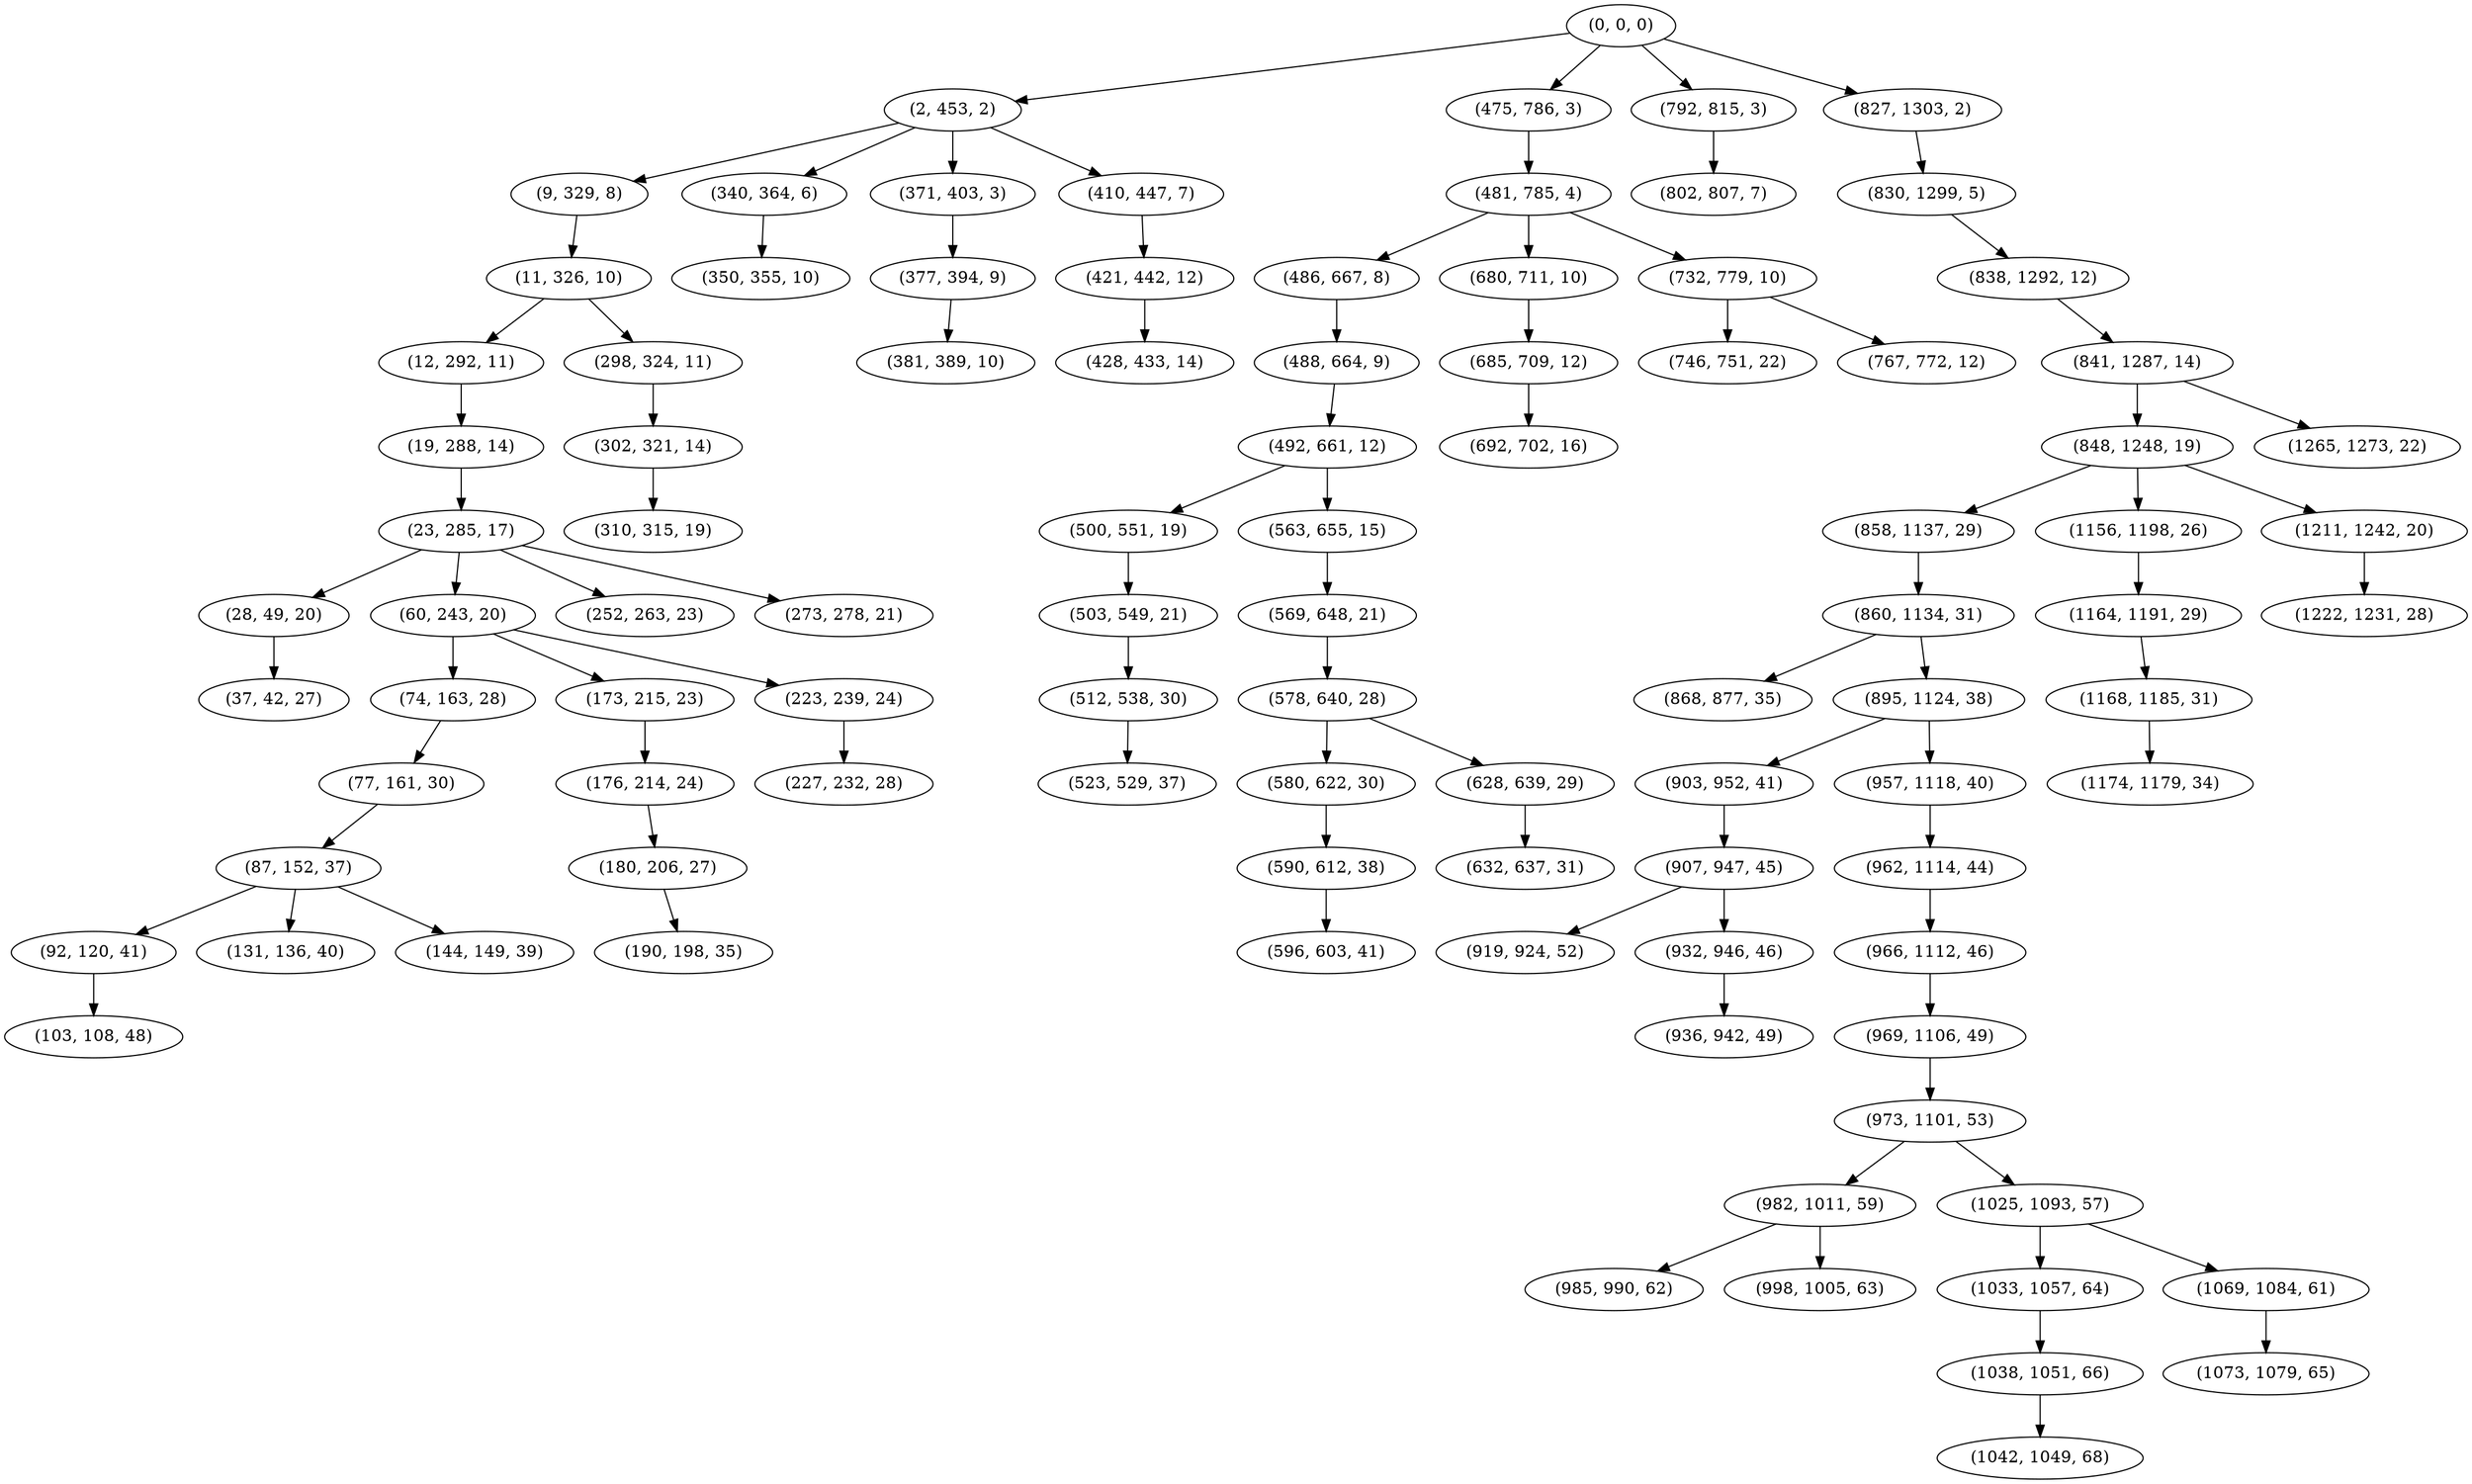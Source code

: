 digraph tree {
    "(0, 0, 0)";
    "(2, 453, 2)";
    "(9, 329, 8)";
    "(11, 326, 10)";
    "(12, 292, 11)";
    "(19, 288, 14)";
    "(23, 285, 17)";
    "(28, 49, 20)";
    "(37, 42, 27)";
    "(60, 243, 20)";
    "(74, 163, 28)";
    "(77, 161, 30)";
    "(87, 152, 37)";
    "(92, 120, 41)";
    "(103, 108, 48)";
    "(131, 136, 40)";
    "(144, 149, 39)";
    "(173, 215, 23)";
    "(176, 214, 24)";
    "(180, 206, 27)";
    "(190, 198, 35)";
    "(223, 239, 24)";
    "(227, 232, 28)";
    "(252, 263, 23)";
    "(273, 278, 21)";
    "(298, 324, 11)";
    "(302, 321, 14)";
    "(310, 315, 19)";
    "(340, 364, 6)";
    "(350, 355, 10)";
    "(371, 403, 3)";
    "(377, 394, 9)";
    "(381, 389, 10)";
    "(410, 447, 7)";
    "(421, 442, 12)";
    "(428, 433, 14)";
    "(475, 786, 3)";
    "(481, 785, 4)";
    "(486, 667, 8)";
    "(488, 664, 9)";
    "(492, 661, 12)";
    "(500, 551, 19)";
    "(503, 549, 21)";
    "(512, 538, 30)";
    "(523, 529, 37)";
    "(563, 655, 15)";
    "(569, 648, 21)";
    "(578, 640, 28)";
    "(580, 622, 30)";
    "(590, 612, 38)";
    "(596, 603, 41)";
    "(628, 639, 29)";
    "(632, 637, 31)";
    "(680, 711, 10)";
    "(685, 709, 12)";
    "(692, 702, 16)";
    "(732, 779, 10)";
    "(746, 751, 22)";
    "(767, 772, 12)";
    "(792, 815, 3)";
    "(802, 807, 7)";
    "(827, 1303, 2)";
    "(830, 1299, 5)";
    "(838, 1292, 12)";
    "(841, 1287, 14)";
    "(848, 1248, 19)";
    "(858, 1137, 29)";
    "(860, 1134, 31)";
    "(868, 877, 35)";
    "(895, 1124, 38)";
    "(903, 952, 41)";
    "(907, 947, 45)";
    "(919, 924, 52)";
    "(932, 946, 46)";
    "(936, 942, 49)";
    "(957, 1118, 40)";
    "(962, 1114, 44)";
    "(966, 1112, 46)";
    "(969, 1106, 49)";
    "(973, 1101, 53)";
    "(982, 1011, 59)";
    "(985, 990, 62)";
    "(998, 1005, 63)";
    "(1025, 1093, 57)";
    "(1033, 1057, 64)";
    "(1038, 1051, 66)";
    "(1042, 1049, 68)";
    "(1069, 1084, 61)";
    "(1073, 1079, 65)";
    "(1156, 1198, 26)";
    "(1164, 1191, 29)";
    "(1168, 1185, 31)";
    "(1174, 1179, 34)";
    "(1211, 1242, 20)";
    "(1222, 1231, 28)";
    "(1265, 1273, 22)";
    "(0, 0, 0)" -> "(2, 453, 2)";
    "(0, 0, 0)" -> "(475, 786, 3)";
    "(0, 0, 0)" -> "(792, 815, 3)";
    "(0, 0, 0)" -> "(827, 1303, 2)";
    "(2, 453, 2)" -> "(9, 329, 8)";
    "(2, 453, 2)" -> "(340, 364, 6)";
    "(2, 453, 2)" -> "(371, 403, 3)";
    "(2, 453, 2)" -> "(410, 447, 7)";
    "(9, 329, 8)" -> "(11, 326, 10)";
    "(11, 326, 10)" -> "(12, 292, 11)";
    "(11, 326, 10)" -> "(298, 324, 11)";
    "(12, 292, 11)" -> "(19, 288, 14)";
    "(19, 288, 14)" -> "(23, 285, 17)";
    "(23, 285, 17)" -> "(28, 49, 20)";
    "(23, 285, 17)" -> "(60, 243, 20)";
    "(23, 285, 17)" -> "(252, 263, 23)";
    "(23, 285, 17)" -> "(273, 278, 21)";
    "(28, 49, 20)" -> "(37, 42, 27)";
    "(60, 243, 20)" -> "(74, 163, 28)";
    "(60, 243, 20)" -> "(173, 215, 23)";
    "(60, 243, 20)" -> "(223, 239, 24)";
    "(74, 163, 28)" -> "(77, 161, 30)";
    "(77, 161, 30)" -> "(87, 152, 37)";
    "(87, 152, 37)" -> "(92, 120, 41)";
    "(87, 152, 37)" -> "(131, 136, 40)";
    "(87, 152, 37)" -> "(144, 149, 39)";
    "(92, 120, 41)" -> "(103, 108, 48)";
    "(173, 215, 23)" -> "(176, 214, 24)";
    "(176, 214, 24)" -> "(180, 206, 27)";
    "(180, 206, 27)" -> "(190, 198, 35)";
    "(223, 239, 24)" -> "(227, 232, 28)";
    "(298, 324, 11)" -> "(302, 321, 14)";
    "(302, 321, 14)" -> "(310, 315, 19)";
    "(340, 364, 6)" -> "(350, 355, 10)";
    "(371, 403, 3)" -> "(377, 394, 9)";
    "(377, 394, 9)" -> "(381, 389, 10)";
    "(410, 447, 7)" -> "(421, 442, 12)";
    "(421, 442, 12)" -> "(428, 433, 14)";
    "(475, 786, 3)" -> "(481, 785, 4)";
    "(481, 785, 4)" -> "(486, 667, 8)";
    "(481, 785, 4)" -> "(680, 711, 10)";
    "(481, 785, 4)" -> "(732, 779, 10)";
    "(486, 667, 8)" -> "(488, 664, 9)";
    "(488, 664, 9)" -> "(492, 661, 12)";
    "(492, 661, 12)" -> "(500, 551, 19)";
    "(492, 661, 12)" -> "(563, 655, 15)";
    "(500, 551, 19)" -> "(503, 549, 21)";
    "(503, 549, 21)" -> "(512, 538, 30)";
    "(512, 538, 30)" -> "(523, 529, 37)";
    "(563, 655, 15)" -> "(569, 648, 21)";
    "(569, 648, 21)" -> "(578, 640, 28)";
    "(578, 640, 28)" -> "(580, 622, 30)";
    "(578, 640, 28)" -> "(628, 639, 29)";
    "(580, 622, 30)" -> "(590, 612, 38)";
    "(590, 612, 38)" -> "(596, 603, 41)";
    "(628, 639, 29)" -> "(632, 637, 31)";
    "(680, 711, 10)" -> "(685, 709, 12)";
    "(685, 709, 12)" -> "(692, 702, 16)";
    "(732, 779, 10)" -> "(746, 751, 22)";
    "(732, 779, 10)" -> "(767, 772, 12)";
    "(792, 815, 3)" -> "(802, 807, 7)";
    "(827, 1303, 2)" -> "(830, 1299, 5)";
    "(830, 1299, 5)" -> "(838, 1292, 12)";
    "(838, 1292, 12)" -> "(841, 1287, 14)";
    "(841, 1287, 14)" -> "(848, 1248, 19)";
    "(841, 1287, 14)" -> "(1265, 1273, 22)";
    "(848, 1248, 19)" -> "(858, 1137, 29)";
    "(848, 1248, 19)" -> "(1156, 1198, 26)";
    "(848, 1248, 19)" -> "(1211, 1242, 20)";
    "(858, 1137, 29)" -> "(860, 1134, 31)";
    "(860, 1134, 31)" -> "(868, 877, 35)";
    "(860, 1134, 31)" -> "(895, 1124, 38)";
    "(895, 1124, 38)" -> "(903, 952, 41)";
    "(895, 1124, 38)" -> "(957, 1118, 40)";
    "(903, 952, 41)" -> "(907, 947, 45)";
    "(907, 947, 45)" -> "(919, 924, 52)";
    "(907, 947, 45)" -> "(932, 946, 46)";
    "(932, 946, 46)" -> "(936, 942, 49)";
    "(957, 1118, 40)" -> "(962, 1114, 44)";
    "(962, 1114, 44)" -> "(966, 1112, 46)";
    "(966, 1112, 46)" -> "(969, 1106, 49)";
    "(969, 1106, 49)" -> "(973, 1101, 53)";
    "(973, 1101, 53)" -> "(982, 1011, 59)";
    "(973, 1101, 53)" -> "(1025, 1093, 57)";
    "(982, 1011, 59)" -> "(985, 990, 62)";
    "(982, 1011, 59)" -> "(998, 1005, 63)";
    "(1025, 1093, 57)" -> "(1033, 1057, 64)";
    "(1025, 1093, 57)" -> "(1069, 1084, 61)";
    "(1033, 1057, 64)" -> "(1038, 1051, 66)";
    "(1038, 1051, 66)" -> "(1042, 1049, 68)";
    "(1069, 1084, 61)" -> "(1073, 1079, 65)";
    "(1156, 1198, 26)" -> "(1164, 1191, 29)";
    "(1164, 1191, 29)" -> "(1168, 1185, 31)";
    "(1168, 1185, 31)" -> "(1174, 1179, 34)";
    "(1211, 1242, 20)" -> "(1222, 1231, 28)";
}

